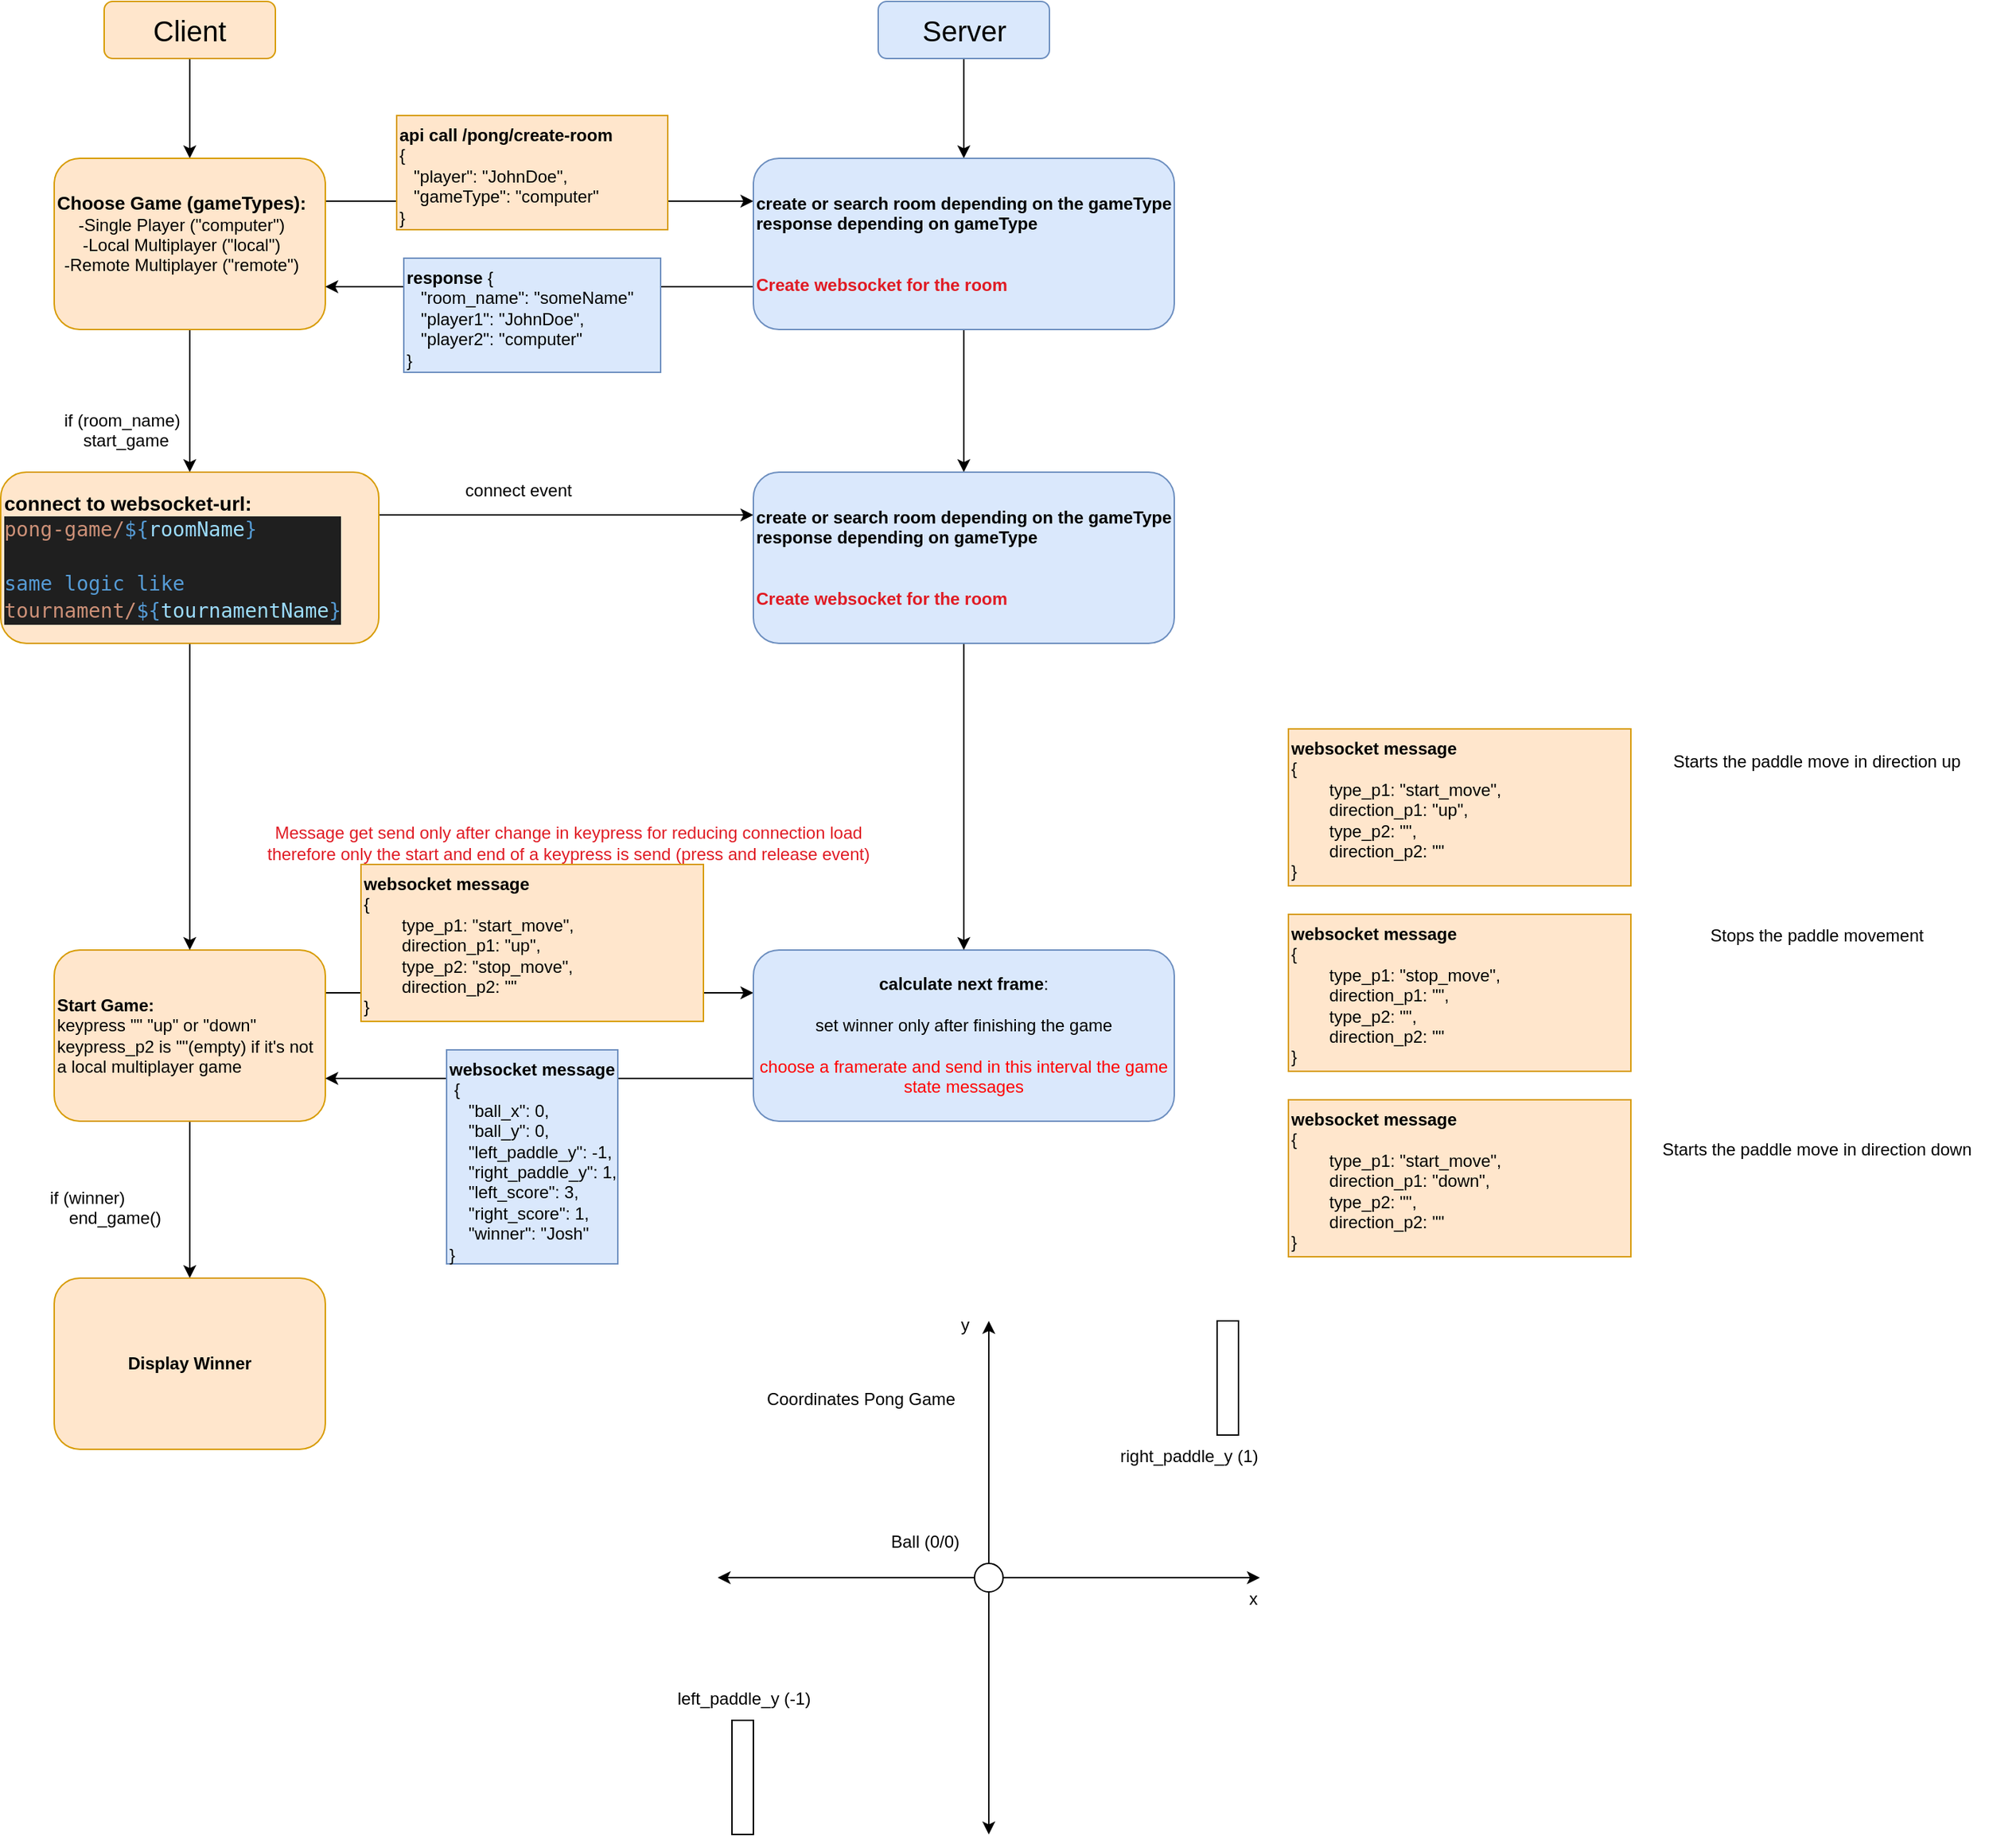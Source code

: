 <mxfile version="24.8.6">
  <diagram name="Page-1" id="DvOJFajsWsDJkNUpYscc">
    <mxGraphModel dx="1376" dy="795" grid="1" gridSize="10" guides="1" tooltips="1" connect="1" arrows="1" fold="1" page="1" pageScale="1" pageWidth="850" pageHeight="1100" math="0" shadow="0">
      <root>
        <mxCell id="0" />
        <mxCell id="1" parent="0" />
        <mxCell id="2lE5Eo7Lk-MTYAhb3dyY-4" value="" style="edgeStyle=orthogonalEdgeStyle;rounded=0;orthogonalLoop=1;jettySize=auto;html=1;" parent="1" source="2lE5Eo7Lk-MTYAhb3dyY-1" target="2lE5Eo7Lk-MTYAhb3dyY-3" edge="1">
          <mxGeometry relative="1" as="geometry" />
        </mxCell>
        <mxCell id="2lE5Eo7Lk-MTYAhb3dyY-1" value="&lt;div align=&quot;center&quot;&gt;&lt;font style=&quot;font-size: 20px;&quot;&gt;Client&lt;/font&gt;&lt;/div&gt;" style="rounded=1;whiteSpace=wrap;html=1;align=center;fillColor=#ffe6cc;strokeColor=#d79b00;" parent="1" vertex="1">
          <mxGeometry x="110" y="40" width="120" height="40" as="geometry" />
        </mxCell>
        <mxCell id="2lE5Eo7Lk-MTYAhb3dyY-6" value="" style="edgeStyle=orthogonalEdgeStyle;rounded=0;orthogonalLoop=1;jettySize=auto;html=1;" parent="1" source="2lE5Eo7Lk-MTYAhb3dyY-2" target="2lE5Eo7Lk-MTYAhb3dyY-5" edge="1">
          <mxGeometry relative="1" as="geometry" />
        </mxCell>
        <mxCell id="2lE5Eo7Lk-MTYAhb3dyY-2" value="&lt;div style=&quot;font-size: 20px;&quot; align=&quot;center&quot;&gt;&lt;font style=&quot;font-size: 20px;&quot;&gt;Server&lt;/font&gt;&lt;/div&gt;" style="rounded=1;whiteSpace=wrap;html=1;align=center;fillColor=#dae8fc;strokeColor=#6c8ebf;" parent="1" vertex="1">
          <mxGeometry x="652.5" y="40" width="120" height="40" as="geometry" />
        </mxCell>
        <mxCell id="2lE5Eo7Lk-MTYAhb3dyY-7" style="edgeStyle=orthogonalEdgeStyle;rounded=0;orthogonalLoop=1;jettySize=auto;html=1;entryX=0;entryY=0.25;entryDx=0;entryDy=0;" parent="1" source="2lE5Eo7Lk-MTYAhb3dyY-3" target="2lE5Eo7Lk-MTYAhb3dyY-5" edge="1">
          <mxGeometry relative="1" as="geometry">
            <Array as="points">
              <mxPoint x="350" y="180" />
              <mxPoint x="350" y="180" />
            </Array>
          </mxGeometry>
        </mxCell>
        <mxCell id="wUmW1Fx09mTGbAiuR99M-2" value="" style="edgeStyle=orthogonalEdgeStyle;rounded=0;orthogonalLoop=1;jettySize=auto;html=1;" edge="1" parent="1" source="2lE5Eo7Lk-MTYAhb3dyY-3" target="wUmW1Fx09mTGbAiuR99M-1">
          <mxGeometry relative="1" as="geometry" />
        </mxCell>
        <mxCell id="2lE5Eo7Lk-MTYAhb3dyY-3" value="&lt;div&gt;&lt;font style=&quot;font-size: 13px;&quot;&gt;&lt;b&gt;Choose Game (gameTypes):&lt;/b&gt;&lt;/font&gt;&lt;/div&gt;&lt;div align=&quot;center&quot;&gt;-Single Player (&quot;computer&quot;)&lt;br&gt;&lt;/div&gt;&lt;div align=&quot;center&quot;&gt;-Local Multiplayer (&quot;local&quot;)&lt;/div&gt;&lt;div align=&quot;center&quot;&gt;-Remote Multiplayer (&quot;remote&quot;)&lt;br&gt;&lt;/div&gt;&lt;div&gt;&lt;br&gt;&lt;/div&gt;" style="rounded=1;whiteSpace=wrap;html=1;align=left;fillColor=#ffe6cc;strokeColor=#d79b00;" parent="1" vertex="1">
          <mxGeometry x="75" y="150" width="190" height="120" as="geometry" />
        </mxCell>
        <mxCell id="2lE5Eo7Lk-MTYAhb3dyY-14" style="edgeStyle=orthogonalEdgeStyle;rounded=0;orthogonalLoop=1;jettySize=auto;html=1;exitX=0;exitY=0.75;exitDx=0;exitDy=0;entryX=1;entryY=0.75;entryDx=0;entryDy=0;" parent="1" source="2lE5Eo7Lk-MTYAhb3dyY-5" target="2lE5Eo7Lk-MTYAhb3dyY-3" edge="1">
          <mxGeometry relative="1" as="geometry" />
        </mxCell>
        <mxCell id="wUmW1Fx09mTGbAiuR99M-5" value="" style="edgeStyle=orthogonalEdgeStyle;rounded=0;orthogonalLoop=1;jettySize=auto;html=1;" edge="1" parent="1" source="2lE5Eo7Lk-MTYAhb3dyY-5" target="wUmW1Fx09mTGbAiuR99M-4">
          <mxGeometry relative="1" as="geometry" />
        </mxCell>
        <mxCell id="2lE5Eo7Lk-MTYAhb3dyY-5" value="&lt;div&gt;&lt;b&gt;create or search room depending on the gameType&lt;/b&gt;&lt;/div&gt;&lt;div&gt;&lt;b&gt;response depending on gameType&lt;/b&gt;&lt;/div&gt;&lt;div&gt;&lt;b&gt;&lt;br&gt;&lt;/b&gt;&lt;/div&gt;&lt;div&gt;&lt;br&gt;&lt;/div&gt;&lt;div&gt;&lt;b&gt;&lt;font color=&quot;#e01b24&quot;&gt;Create websocket for the room&lt;/font&gt;&lt;/b&gt;&lt;br&gt;&lt;/div&gt;" style="rounded=1;whiteSpace=wrap;html=1;align=left;fillColor=#dae8fc;strokeColor=#6c8ebf;" parent="1" vertex="1">
          <mxGeometry x="565" y="150" width="295" height="120" as="geometry" />
        </mxCell>
        <mxCell id="2lE5Eo7Lk-MTYAhb3dyY-9" value="&lt;div&gt;&lt;span class=&quot;hljs-punctuation&quot;&gt;&lt;b&gt;api call /pong/create-room&lt;br&gt;&lt;/b&gt;&lt;/span&gt;&lt;/div&gt;&lt;div&gt;&lt;span class=&quot;hljs-punctuation&quot;&gt;{&lt;/span&gt;&lt;/div&gt;&amp;nbsp;&amp;nbsp; &lt;span class=&quot;hljs-attr&quot;&gt;&quot;player&quot;&lt;/span&gt;&lt;span class=&quot;hljs-punctuation&quot;&gt;:&lt;/span&gt; &lt;span class=&quot;hljs-string&quot;&gt;&quot;JohnDoe&quot;&lt;/span&gt;&lt;span class=&quot;hljs-punctuation&quot;&gt;,&lt;/span&gt;&lt;br&gt;&amp;nbsp;&amp;nbsp; &lt;span class=&quot;hljs-attr&quot;&gt;&quot;gameType&quot;&lt;/span&gt;&lt;span class=&quot;hljs-punctuation&quot;&gt;:&lt;/span&gt; &lt;span class=&quot;hljs-string&quot;&gt;&quot;computer&quot;&lt;/span&gt;&lt;br&gt;&lt;span class=&quot;hljs-punctuation&quot;&gt;}&lt;/span&gt;" style="text;whiteSpace=wrap;html=1;fillColor=#ffe6cc;strokeColor=#d79b00;" parent="1" vertex="1">
          <mxGeometry x="315" y="120" width="190" height="80" as="geometry" />
        </mxCell>
        <mxCell id="2lE5Eo7Lk-MTYAhb3dyY-11" value="&lt;div&gt;&lt;span class=&quot;hljs-punctuation&quot;&gt;&lt;b&gt;response&lt;/b&gt; {&lt;/span&gt;&lt;/div&gt;&lt;div&gt;&lt;span class=&quot;hljs-punctuation&quot;&gt;&amp;nbsp;&amp;nbsp; &quot;room_name&quot;: &quot;someName&quot;&lt;br&gt;&lt;/span&gt;&lt;/div&gt;&amp;nbsp;&amp;nbsp; &lt;span class=&quot;hljs-attr&quot;&gt;&quot;player1&quot;&lt;/span&gt;&lt;span class=&quot;hljs-punctuation&quot;&gt;:&lt;/span&gt; &lt;span class=&quot;hljs-string&quot;&gt;&quot;JohnDoe&quot;&lt;/span&gt;&lt;span class=&quot;hljs-punctuation&quot;&gt;,&lt;/span&gt;&lt;br&gt;&amp;nbsp;&amp;nbsp; &lt;span class=&quot;hljs-attr&quot;&gt;&quot;player2&quot;&lt;/span&gt;&lt;span class=&quot;hljs-punctuation&quot;&gt;:&lt;/span&gt; &lt;span class=&quot;hljs-string&quot;&gt;&quot;computer&quot;&lt;/span&gt;&lt;br&gt;&lt;span class=&quot;hljs-punctuation&quot;&gt;}&lt;/span&gt;" style="text;whiteSpace=wrap;html=1;fillColor=#dae8fc;strokeColor=#6c8ebf;" parent="1" vertex="1">
          <mxGeometry x="320" y="220" width="180" height="80" as="geometry" />
        </mxCell>
        <mxCell id="2lE5Eo7Lk-MTYAhb3dyY-21" style="edgeStyle=orthogonalEdgeStyle;rounded=0;orthogonalLoop=1;jettySize=auto;html=1;exitX=1;exitY=0.25;exitDx=0;exitDy=0;entryX=0;entryY=0.25;entryDx=0;entryDy=0;" parent="1" source="2lE5Eo7Lk-MTYAhb3dyY-17" target="2lE5Eo7Lk-MTYAhb3dyY-18" edge="1">
          <mxGeometry relative="1" as="geometry" />
        </mxCell>
        <mxCell id="2lE5Eo7Lk-MTYAhb3dyY-30" value="" style="edgeStyle=orthogonalEdgeStyle;rounded=0;orthogonalLoop=1;jettySize=auto;html=1;" parent="1" source="2lE5Eo7Lk-MTYAhb3dyY-17" target="2lE5Eo7Lk-MTYAhb3dyY-29" edge="1">
          <mxGeometry relative="1" as="geometry" />
        </mxCell>
        <mxCell id="2lE5Eo7Lk-MTYAhb3dyY-17" value="&lt;div&gt;&lt;b&gt;Start Game:&lt;/b&gt;&lt;/div&gt;&lt;div&gt;keypress &quot;&quot; &quot;up&quot; or &quot;down&quot;&lt;/div&gt;&lt;div&gt;keypress_p2 is &quot;&quot;(empty) if it&#39;s not a local multiplayer game&lt;br&gt;&lt;/div&gt;" style="rounded=1;whiteSpace=wrap;html=1;align=left;fillColor=#ffe6cc;strokeColor=#d79b00;" parent="1" vertex="1">
          <mxGeometry x="75" y="705" width="190" height="120" as="geometry" />
        </mxCell>
        <mxCell id="2lE5Eo7Lk-MTYAhb3dyY-23" style="edgeStyle=orthogonalEdgeStyle;rounded=0;orthogonalLoop=1;jettySize=auto;html=1;exitX=0;exitY=0.75;exitDx=0;exitDy=0;entryX=1;entryY=0.75;entryDx=0;entryDy=0;" parent="1" source="2lE5Eo7Lk-MTYAhb3dyY-18" target="2lE5Eo7Lk-MTYAhb3dyY-17" edge="1">
          <mxGeometry relative="1" as="geometry" />
        </mxCell>
        <mxCell id="2lE5Eo7Lk-MTYAhb3dyY-18" value="&lt;div align=&quot;center&quot;&gt;&lt;b&gt;calculate next frame&lt;/b&gt;:&lt;/div&gt;&lt;div align=&quot;center&quot;&gt;&lt;br&gt;&lt;/div&gt;&lt;div align=&quot;center&quot;&gt;set winner only after finishing the game&lt;br&gt;&lt;/div&gt;&lt;div&gt;&lt;br&gt;&lt;/div&gt;&lt;div&gt;&lt;font color=&quot;#ff0000&quot;&gt;choose a framerate and send in this interval the game state messages&lt;/font&gt;&lt;br&gt;&lt;/div&gt;" style="rounded=1;whiteSpace=wrap;html=1;align=center;fillColor=#dae8fc;strokeColor=#6c8ebf;" parent="1" vertex="1">
          <mxGeometry x="565" y="705" width="295" height="120" as="geometry" />
        </mxCell>
        <mxCell id="2lE5Eo7Lk-MTYAhb3dyY-22" value="&lt;div&gt;&lt;span class=&quot;hljs-punctuation&quot;&gt;&lt;b&gt;websocket message&lt;br&gt;&lt;/b&gt;&lt;/span&gt;&lt;/div&gt;&lt;div&gt;&lt;span class=&quot;hljs-punctuation&quot;&gt;{&lt;/span&gt;&lt;/div&gt;&lt;div&gt;&lt;span class=&quot;hljs-punctuation&quot;&gt;&lt;span style=&quot;white-space: pre;&quot;&gt;&#x9;&lt;/span&gt;type_p1: &quot;start_move&quot;,&lt;/span&gt;&lt;/div&gt;&lt;div&gt;&lt;span class=&quot;hljs-punctuation&quot;&gt;&lt;span style=&quot;white-space: pre;&quot;&gt;&#x9;&lt;/span&gt;direction_p1: &quot;up&quot;,&lt;br&gt;&lt;/span&gt;&lt;/div&gt;&lt;div&gt;&lt;span class=&quot;hljs-punctuation&quot;&gt;&lt;span style=&quot;white-space: pre;&quot;&gt;&#x9;&lt;/span&gt;type_p2: &quot;stop_move&quot;,&lt;/span&gt;&lt;div&gt;&lt;span class=&quot;hljs-punctuation&quot;&gt;&lt;span style=&quot;white-space: pre;&quot;&gt;&#x9;&lt;/span&gt;direction_p2: &quot;&quot;&lt;/span&gt;&lt;/div&gt;&lt;/div&gt;&lt;span class=&quot;hljs-punctuation&quot;&gt;}&lt;/span&gt;" style="text;whiteSpace=wrap;html=1;fillColor=#ffe6cc;strokeColor=#d79b00;" parent="1" vertex="1">
          <mxGeometry x="290" y="645" width="240" height="110" as="geometry" />
        </mxCell>
        <mxCell id="2lE5Eo7Lk-MTYAhb3dyY-24" value="&lt;div&gt;&lt;span class=&quot;hljs-punctuation&quot;&gt;&lt;b&gt;websocket message&lt;/b&gt;&lt;br&gt;&lt;/span&gt;&lt;/div&gt;&amp;nbsp;{&lt;br&gt;&amp;nbsp;&amp;nbsp;&amp;nbsp; &quot;ball_x&quot;: 0,&lt;br&gt;&amp;nbsp;&amp;nbsp;&amp;nbsp; &quot;ball_y&quot;: 0,&lt;br&gt;&amp;nbsp;&amp;nbsp;&amp;nbsp; &quot;left_paddle_y&quot;: -1,&lt;br&gt;&amp;nbsp;&amp;nbsp;&amp;nbsp; &quot;right_paddle_y&quot;: 1,&lt;br&gt;&amp;nbsp;&amp;nbsp;&amp;nbsp; &quot;left_score&quot;: 3,&lt;br&gt;&amp;nbsp;&amp;nbsp;&amp;nbsp; &quot;right_score&quot;: 1,&lt;br&gt;&amp;nbsp;&amp;nbsp;&amp;nbsp; &quot;winner&quot;: &quot;Josh&quot;&lt;br&gt;}" style="text;whiteSpace=wrap;html=1;fillColor=#dae8fc;strokeColor=#6c8ebf;" parent="1" vertex="1">
          <mxGeometry x="350" y="775" width="120" height="150" as="geometry" />
        </mxCell>
        <mxCell id="2lE5Eo7Lk-MTYAhb3dyY-25" value="&lt;div&gt;if (room_name)&lt;/div&gt;&lt;div&gt;&lt;span style=&quot;white-space: pre;&quot;&gt;&lt;span style=&quot;white-space: pre;&quot;&gt;&amp;nbsp;&amp;nbsp;&amp;nbsp;&amp;nbsp;&lt;/span&gt;&lt;/span&gt;start_game&lt;/div&gt;" style="text;whiteSpace=wrap;html=1;" parent="1" vertex="1">
          <mxGeometry x="80" y="320" width="110" height="50" as="geometry" />
        </mxCell>
        <mxCell id="2lE5Eo7Lk-MTYAhb3dyY-29" value="&lt;div align=&quot;center&quot;&gt;&lt;b&gt;Display Winner&lt;/b&gt;&lt;/div&gt;" style="rounded=1;whiteSpace=wrap;html=1;align=center;fillColor=#ffe6cc;strokeColor=#d79b00;" parent="1" vertex="1">
          <mxGeometry x="75" y="935" width="190" height="120" as="geometry" />
        </mxCell>
        <mxCell id="2lE5Eo7Lk-MTYAhb3dyY-31" value="&lt;div&gt;if (winner)&lt;/div&gt;&lt;div&gt;&lt;span style=&quot;white-space: pre;&quot;&gt;&lt;span style=&quot;white-space: pre;&quot;&gt;&amp;nbsp;&amp;nbsp;&amp;nbsp;&amp;nbsp;end_game()&lt;/span&gt;&lt;/span&gt;&lt;/div&gt;" style="text;whiteSpace=wrap;html=1;" parent="1" vertex="1">
          <mxGeometry x="70" y="865" width="110" height="50" as="geometry" />
        </mxCell>
        <mxCell id="2lE5Eo7Lk-MTYAhb3dyY-32" value="" style="endArrow=classic;startArrow=none;html=1;rounded=0;endFill=1;startFill=0;" parent="1" source="2lE5Eo7Lk-MTYAhb3dyY-39" edge="1">
          <mxGeometry width="50" height="50" relative="1" as="geometry">
            <mxPoint x="730" y="1325" as="sourcePoint" />
            <mxPoint x="730" y="965" as="targetPoint" />
          </mxGeometry>
        </mxCell>
        <mxCell id="2lE5Eo7Lk-MTYAhb3dyY-33" value="" style="endArrow=classic;startArrow=classic;html=1;rounded=0;" parent="1" edge="1">
          <mxGeometry width="50" height="50" relative="1" as="geometry">
            <mxPoint x="540" y="1145" as="sourcePoint" />
            <mxPoint x="920" y="1145" as="targetPoint" />
          </mxGeometry>
        </mxCell>
        <mxCell id="2lE5Eo7Lk-MTYAhb3dyY-34" value="y" style="text;html=1;align=center;verticalAlign=middle;resizable=0;points=[];autosize=1;strokeColor=none;fillColor=none;" parent="1" vertex="1">
          <mxGeometry x="697.5" y="953" width="30" height="30" as="geometry" />
        </mxCell>
        <mxCell id="2lE5Eo7Lk-MTYAhb3dyY-35" value="x" style="text;html=1;align=center;verticalAlign=middle;resizable=0;points=[];autosize=1;strokeColor=none;fillColor=none;" parent="1" vertex="1">
          <mxGeometry x="900" y="1145" width="30" height="30" as="geometry" />
        </mxCell>
        <mxCell id="2lE5Eo7Lk-MTYAhb3dyY-36" value="Coordinates Pong Game" style="text;html=1;align=center;verticalAlign=middle;resizable=0;points=[];autosize=1;strokeColor=none;fillColor=none;" parent="1" vertex="1">
          <mxGeometry x="565" y="1005" width="150" height="30" as="geometry" />
        </mxCell>
        <mxCell id="2lE5Eo7Lk-MTYAhb3dyY-37" value="" style="rounded=0;whiteSpace=wrap;html=1;" parent="1" vertex="1">
          <mxGeometry x="550" y="1245" width="15" height="80" as="geometry" />
        </mxCell>
        <mxCell id="2lE5Eo7Lk-MTYAhb3dyY-38" value="" style="rounded=0;whiteSpace=wrap;html=1;" parent="1" vertex="1">
          <mxGeometry x="890" y="965" width="15" height="80" as="geometry" />
        </mxCell>
        <mxCell id="2lE5Eo7Lk-MTYAhb3dyY-42" value="" style="endArrow=none;startArrow=classic;html=1;rounded=0;endFill=0;" parent="1" target="2lE5Eo7Lk-MTYAhb3dyY-39" edge="1">
          <mxGeometry width="50" height="50" relative="1" as="geometry">
            <mxPoint x="730" y="1325" as="sourcePoint" />
            <mxPoint x="730" y="965" as="targetPoint" />
          </mxGeometry>
        </mxCell>
        <mxCell id="2lE5Eo7Lk-MTYAhb3dyY-39" value="" style="ellipse;whiteSpace=wrap;html=1;aspect=fixed;" parent="1" vertex="1">
          <mxGeometry x="720" y="1135" width="20" height="20" as="geometry" />
        </mxCell>
        <mxCell id="2lE5Eo7Lk-MTYAhb3dyY-43" value="Ball (0/0)" style="text;html=1;align=center;verticalAlign=middle;resizable=0;points=[];autosize=1;strokeColor=none;fillColor=none;" parent="1" vertex="1">
          <mxGeometry x="650" y="1105" width="70" height="30" as="geometry" />
        </mxCell>
        <mxCell id="2lE5Eo7Lk-MTYAhb3dyY-44" value="left_paddle_y (-1)" style="text;html=1;align=center;verticalAlign=middle;resizable=0;points=[];autosize=1;strokeColor=none;fillColor=none;" parent="1" vertex="1">
          <mxGeometry x="497.5" y="1215" width="120" height="30" as="geometry" />
        </mxCell>
        <mxCell id="2lE5Eo7Lk-MTYAhb3dyY-45" value="right_paddle_y (1)" style="text;html=1;align=center;verticalAlign=middle;resizable=0;points=[];autosize=1;strokeColor=none;fillColor=none;" parent="1" vertex="1">
          <mxGeometry x="810" y="1045" width="120" height="30" as="geometry" />
        </mxCell>
        <mxCell id="wUmW1Fx09mTGbAiuR99M-6" style="edgeStyle=orthogonalEdgeStyle;rounded=0;orthogonalLoop=1;jettySize=auto;html=1;exitX=1;exitY=0.25;exitDx=0;exitDy=0;entryX=0;entryY=0.25;entryDx=0;entryDy=0;" edge="1" parent="1" source="wUmW1Fx09mTGbAiuR99M-1" target="wUmW1Fx09mTGbAiuR99M-4">
          <mxGeometry relative="1" as="geometry" />
        </mxCell>
        <mxCell id="wUmW1Fx09mTGbAiuR99M-9" style="edgeStyle=orthogonalEdgeStyle;rounded=0;orthogonalLoop=1;jettySize=auto;html=1;" edge="1" parent="1" source="wUmW1Fx09mTGbAiuR99M-1" target="2lE5Eo7Lk-MTYAhb3dyY-17">
          <mxGeometry relative="1" as="geometry" />
        </mxCell>
        <mxCell id="wUmW1Fx09mTGbAiuR99M-1" value="&lt;div&gt;&lt;b&gt;&lt;font style=&quot;font-size: 14px;&quot;&gt;connect to websocket-url:&lt;/font&gt;&lt;/b&gt;&lt;/div&gt;&lt;div&gt;&lt;div style=&quot;color: #cccccc;background-color: #1f1f1f;font-family: &#39;Droid Sans Mono&#39;, &#39;monospace&#39;, monospace;font-weight: normal;font-size: 14px;line-height: 19px;white-space: pre;&quot;&gt;&lt;div&gt;&lt;span style=&quot;color: #ce9178;&quot;&gt;pong-game/&lt;/span&gt;&lt;span style=&quot;color: #569cd6;&quot;&gt;${&lt;/span&gt;&lt;span style=&quot;color: #9cdcfe;&quot;&gt;roomName&lt;/span&gt;&lt;span style=&quot;color: #569cd6;&quot;&gt;}&lt;/span&gt;&lt;/div&gt;&lt;div&gt;&lt;span style=&quot;color: #569cd6;&quot;&gt;&lt;br&gt;&lt;/span&gt;&lt;/div&gt;&lt;div&gt;&lt;span style=&quot;color: #569cd6;&quot;&gt;same logic like &lt;br&gt;&lt;/span&gt;&lt;div style=&quot;color: #cccccc;background-color: #1f1f1f;font-family: &#39;Droid Sans Mono&#39;, &#39;monospace&#39;, monospace;font-weight: normal;font-size: 14px;line-height: 19px;white-space: pre;&quot;&gt;&lt;div&gt;&lt;span style=&quot;color: #ce9178;&quot;&gt;tournament/&lt;/span&gt;&lt;span style=&quot;color: #569cd6;&quot;&gt;${&lt;/span&gt;&lt;span style=&quot;color: #9cdcfe;&quot;&gt;tournamentName&lt;/span&gt;&lt;span style=&quot;color: #569cd6;&quot;&gt;}&lt;/span&gt;&lt;/div&gt;&lt;/div&gt;&lt;/div&gt;&lt;/div&gt;&lt;/div&gt;" style="rounded=1;whiteSpace=wrap;html=1;align=left;fillColor=#ffe6cc;strokeColor=#d79b00;" vertex="1" parent="1">
          <mxGeometry x="37.5" y="370" width="265" height="120" as="geometry" />
        </mxCell>
        <mxCell id="wUmW1Fx09mTGbAiuR99M-10" style="edgeStyle=orthogonalEdgeStyle;rounded=0;orthogonalLoop=1;jettySize=auto;html=1;" edge="1" parent="1" source="wUmW1Fx09mTGbAiuR99M-4" target="2lE5Eo7Lk-MTYAhb3dyY-18">
          <mxGeometry relative="1" as="geometry" />
        </mxCell>
        <mxCell id="wUmW1Fx09mTGbAiuR99M-4" value="&lt;div&gt;&lt;b&gt;create or search room depending on the gameType&lt;/b&gt;&lt;/div&gt;&lt;div&gt;&lt;b&gt;response depending on gameType&lt;/b&gt;&lt;/div&gt;&lt;div&gt;&lt;b&gt;&lt;br&gt;&lt;/b&gt;&lt;/div&gt;&lt;div&gt;&lt;br&gt;&lt;/div&gt;&lt;div&gt;&lt;b&gt;&lt;font color=&quot;#e01b24&quot;&gt;Create websocket for the room&lt;/font&gt;&lt;/b&gt;&lt;br&gt;&lt;/div&gt;" style="rounded=1;whiteSpace=wrap;html=1;align=left;fillColor=#dae8fc;strokeColor=#6c8ebf;" vertex="1" parent="1">
          <mxGeometry x="565" y="370" width="295" height="120" as="geometry" />
        </mxCell>
        <mxCell id="wUmW1Fx09mTGbAiuR99M-7" value="connect event" style="text;html=1;align=center;verticalAlign=middle;resizable=0;points=[];autosize=1;strokeColor=none;fillColor=none;" vertex="1" parent="1">
          <mxGeometry x="350" y="368" width="100" height="30" as="geometry" />
        </mxCell>
        <mxCell id="wUmW1Fx09mTGbAiuR99M-8" value="&lt;div&gt;&lt;font color=&quot;#e01b24&quot;&gt;Message get send only after change in keypress for reducing connection load&lt;br&gt;&lt;/font&gt;&lt;/div&gt;&lt;div&gt;&lt;font color=&quot;#e01b24&quot;&gt;therefore only the start and end of a keypress is send (press and release event)&lt;br&gt;&lt;/font&gt;&lt;/div&gt;" style="text;html=1;align=center;verticalAlign=middle;resizable=0;points=[];autosize=1;strokeColor=none;fillColor=none;" vertex="1" parent="1">
          <mxGeometry x="215" y="610" width="440" height="40" as="geometry" />
        </mxCell>
        <mxCell id="wUmW1Fx09mTGbAiuR99M-11" value="&lt;div&gt;&lt;span class=&quot;hljs-punctuation&quot;&gt;&lt;b&gt;websocket message&lt;br&gt;&lt;/b&gt;&lt;/span&gt;&lt;/div&gt;&lt;div&gt;&lt;span class=&quot;hljs-punctuation&quot;&gt;{&lt;/span&gt;&lt;/div&gt;&lt;div&gt;&lt;span class=&quot;hljs-punctuation&quot;&gt;&lt;span style=&quot;white-space: pre;&quot;&gt;&#x9;&lt;/span&gt;type_p1: &quot;start_move&quot;,&lt;/span&gt;&lt;/div&gt;&lt;div&gt;&lt;span class=&quot;hljs-punctuation&quot;&gt;&lt;span style=&quot;white-space: pre;&quot;&gt;&#x9;&lt;/span&gt;direction_p1: &quot;up&quot;,&lt;br&gt;&lt;/span&gt;&lt;/div&gt;&lt;div&gt;&lt;span class=&quot;hljs-punctuation&quot;&gt;&lt;span style=&quot;white-space: pre;&quot;&gt;&#x9;&lt;/span&gt;type_p2: &quot;&quot;,&lt;/span&gt;&lt;div&gt;&lt;span class=&quot;hljs-punctuation&quot;&gt;&lt;span style=&quot;white-space: pre;&quot;&gt;&#x9;&lt;/span&gt;direction_p2: &quot;&quot;&lt;/span&gt;&lt;/div&gt;&lt;/div&gt;&lt;span class=&quot;hljs-punctuation&quot;&gt;}&lt;/span&gt;" style="text;whiteSpace=wrap;html=1;fillColor=#ffe6cc;strokeColor=#d79b00;" vertex="1" parent="1">
          <mxGeometry x="940" y="550" width="240" height="110" as="geometry" />
        </mxCell>
        <mxCell id="wUmW1Fx09mTGbAiuR99M-12" value="&lt;div&gt;&lt;span class=&quot;hljs-punctuation&quot;&gt;&lt;b&gt;websocket message&lt;br&gt;&lt;/b&gt;&lt;/span&gt;&lt;/div&gt;&lt;div&gt;&lt;span class=&quot;hljs-punctuation&quot;&gt;{&lt;/span&gt;&lt;/div&gt;&lt;div&gt;&lt;span class=&quot;hljs-punctuation&quot;&gt;&lt;span style=&quot;white-space: pre;&quot;&gt;&#x9;&lt;/span&gt;type_p1: &quot;stop_move&quot;,&lt;/span&gt;&lt;/div&gt;&lt;div&gt;&lt;span class=&quot;hljs-punctuation&quot;&gt;&lt;span style=&quot;white-space: pre;&quot;&gt;&#x9;&lt;/span&gt;direction_p1: &quot;&quot;,&lt;br&gt;&lt;/span&gt;&lt;/div&gt;&lt;div&gt;&lt;span class=&quot;hljs-punctuation&quot;&gt;&lt;span style=&quot;white-space: pre;&quot;&gt;&#x9;&lt;/span&gt;type_p2: &quot;&quot;,&lt;/span&gt;&lt;div&gt;&lt;span class=&quot;hljs-punctuation&quot;&gt;&lt;span style=&quot;white-space: pre;&quot;&gt;&#x9;&lt;/span&gt;direction_p2: &quot;&quot;&lt;/span&gt;&lt;/div&gt;&lt;/div&gt;&lt;span class=&quot;hljs-punctuation&quot;&gt;}&lt;/span&gt;" style="text;whiteSpace=wrap;html=1;fillColor=#ffe6cc;strokeColor=#d79b00;" vertex="1" parent="1">
          <mxGeometry x="940" y="680" width="240" height="110" as="geometry" />
        </mxCell>
        <mxCell id="wUmW1Fx09mTGbAiuR99M-13" value="Starts the paddle move in direction up" style="text;html=1;align=center;verticalAlign=middle;resizable=0;points=[];autosize=1;strokeColor=none;fillColor=none;" vertex="1" parent="1">
          <mxGeometry x="1200" y="558" width="220" height="30" as="geometry" />
        </mxCell>
        <mxCell id="wUmW1Fx09mTGbAiuR99M-14" value="Stops the paddle movement" style="text;html=1;align=center;verticalAlign=middle;resizable=0;points=[];autosize=1;strokeColor=none;fillColor=none;" vertex="1" parent="1">
          <mxGeometry x="1225" y="680" width="170" height="30" as="geometry" />
        </mxCell>
        <mxCell id="wUmW1Fx09mTGbAiuR99M-15" value="&lt;div&gt;&lt;span class=&quot;hljs-punctuation&quot;&gt;&lt;b&gt;websocket message&lt;br&gt;&lt;/b&gt;&lt;/span&gt;&lt;/div&gt;&lt;div&gt;&lt;span class=&quot;hljs-punctuation&quot;&gt;{&lt;/span&gt;&lt;/div&gt;&lt;div&gt;&lt;span class=&quot;hljs-punctuation&quot;&gt;&lt;span style=&quot;white-space: pre;&quot;&gt;&#x9;&lt;/span&gt;type_p1: &quot;start_move&quot;,&lt;/span&gt;&lt;/div&gt;&lt;div&gt;&lt;span class=&quot;hljs-punctuation&quot;&gt;&lt;span style=&quot;white-space: pre;&quot;&gt;&#x9;&lt;/span&gt;direction_p1: &quot;down&quot;,&lt;br&gt;&lt;/span&gt;&lt;/div&gt;&lt;div&gt;&lt;span class=&quot;hljs-punctuation&quot;&gt;&lt;span style=&quot;white-space: pre;&quot;&gt;&#x9;&lt;/span&gt;type_p2: &quot;&quot;,&lt;/span&gt;&lt;div&gt;&lt;span class=&quot;hljs-punctuation&quot;&gt;&lt;span style=&quot;white-space: pre;&quot;&gt;&#x9;&lt;/span&gt;direction_p2: &quot;&quot;&lt;/span&gt;&lt;/div&gt;&lt;/div&gt;&lt;span class=&quot;hljs-punctuation&quot;&gt;}&lt;/span&gt;" style="text;whiteSpace=wrap;html=1;fillColor=#ffe6cc;strokeColor=#d79b00;" vertex="1" parent="1">
          <mxGeometry x="940" y="810" width="240" height="110" as="geometry" />
        </mxCell>
        <mxCell id="wUmW1Fx09mTGbAiuR99M-16" value="Starts the paddle move in direction down" style="text;html=1;align=center;verticalAlign=middle;resizable=0;points=[];autosize=1;strokeColor=none;fillColor=none;" vertex="1" parent="1">
          <mxGeometry x="1190" y="830" width="240" height="30" as="geometry" />
        </mxCell>
      </root>
    </mxGraphModel>
  </diagram>
</mxfile>
